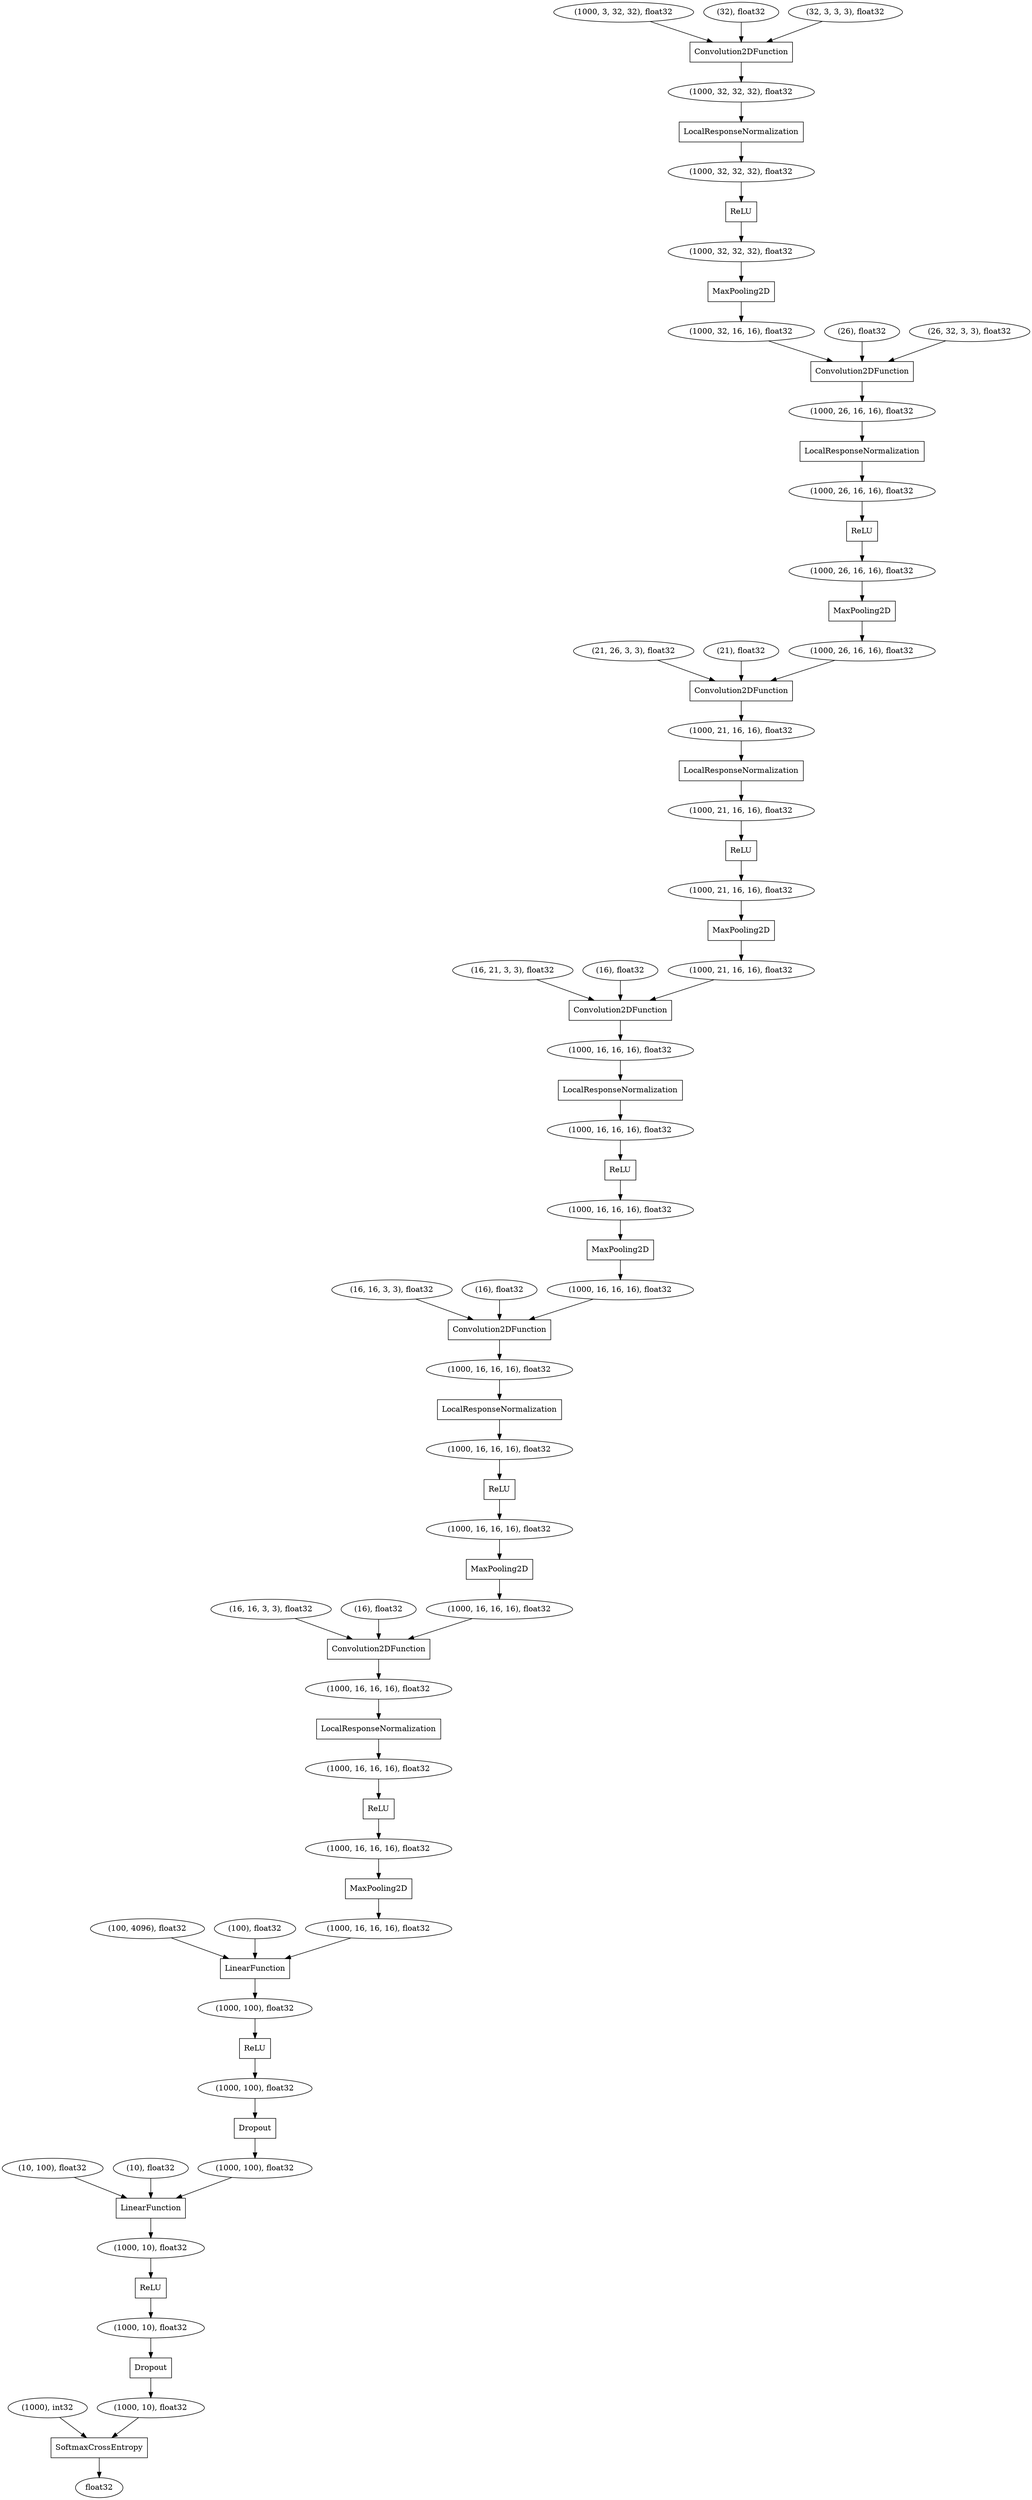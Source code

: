 digraph graphname{140419865581968 [shape="box",label="ReLU"];140419865020432 [shape="box",label="ReLU"];140419866390672 [shape="oval",label="(1000, 21, 16, 16), float32"];140419865581648 [shape="box",label="LinearFunction"];140419865021456 [shape="oval",label="(1000, 16, 16, 16), float32"];140419866503312 [shape="box",label="ReLU"];140419864424592 [shape="oval",label="(21, 26, 3, 3), float32"];140419865581776 [shape="oval",label="(10, 100), float32"];140419865582288 [shape="oval",label="(16, 16, 3, 3), float32"];140419865020688 [shape="box",label="MaxPooling2D"];140419865581072 [shape="oval",label="(1000, 32, 16, 16), float32"];140419866503504 [shape="oval",label="(1000, 100), float32"];140419865021840 [shape="box",label="Convolution2DFunction"];140419866503568 [shape="oval",label="(1000, 10), float32"];140419865582800 [shape="oval",label="(1000, 26, 16, 16), float32"];140419866489616 [shape="oval",label="(1000, 21, 16, 16), float32"];140419866503632 [shape="oval",label="(1000, 100), float32"];140419864424528 [shape="oval",label="(21), float32"];140419865581712 [shape="box",label="LocalResponseNormalization"];140419865582096 [shape="oval",label="(100, 4096), float32"];140419865582736 [shape="box",label="ReLU"];140419864424912 [shape="oval",label="(26), float32"];140419866391120 [shape="oval",label="(1000, 26, 16, 16), float32"];140419865582352 [shape="oval",label="(16, 16, 3, 3), float32"];140419865581392 [shape="oval",label="(1000, 3, 32, 32), float32"];140419864810128 [shape="oval",label="(1000, 100), float32"];140419865582928 [shape="box",label="MaxPooling2D"];140419866390928 [shape="box",label="LocalResponseNormalization"];140419865021136 [shape="oval",label="(1000, 16, 16, 16), float32"];140419865020240 [shape="oval",label="(1000, 16, 16, 16), float32"];140419865582032 [shape="oval",label="(100), float32"];140419865020880 [shape="box",label="LocalResponseNormalization"];140419864812304 [shape="box",label="ReLU"];140419865582416 [shape="oval",label="(16), float32"];140419865019792 [shape="box",label="MaxPooling2D"];140419865021584 [shape="box",label="MaxPooling2D"];140419865020816 [shape="oval",label="(1000, 16, 16, 16), float32"];140419866504080 [shape="box",label="Dropout"];140419865582224 [shape="oval",label="(16, 21, 3, 3), float32"];140419866504144 [shape="oval",label="float32"];140419866502992 [shape="box",label="Dropout"];140419865020752 [shape="oval",label="(1000, 16, 16, 16), float32"];140419866504208 [shape="box",label="LinearFunction"];140419865583504 [shape="box",label="Convolution2DFunction"];140419864424656 [shape="oval",label="(32), float32"];140419865582672 [shape="oval",label="(1000, 32, 32, 32), float32"];140419865020944 [shape="box",label="Convolution2DFunction"];140419865581136 [shape="oval",label="(1000, 32, 32, 32), float32"];140419866504336 [shape="oval",label="(1000, 10), float32"];140419865583440 [shape="oval",label="(1000, 32, 32, 32), float32"];140419865019152 [shape="oval",label="(1000, 21, 16, 16), float32"];140419865021648 [shape="oval",label="(1000, 16, 16, 16), float32"];140419866391376 [shape="box",label="Convolution2DFunction"];140419865021776 [shape="box",label="LocalResponseNormalization"];140419865021328 [shape="box",label="ReLU"];140419865020560 [shape="oval",label="(1000, 16, 16, 16), float32"];140419864812944 [shape="oval",label="(1000, 16, 16, 16), float32"];140419865019856 [shape="oval",label="(1000, 21, 16, 16), float32"];140419866391440 [shape="oval",label="(1000, 26, 16, 16), float32"];140419865019984 [shape="box",label="LocalResponseNormalization"];140419865859600 [shape="box",label="ReLU"];140419864425808 [shape="oval",label="(26, 32, 3, 3), float32"];140419865583248 [shape="oval",label="(1000, 26, 16, 16), float32"];140419866489296 [shape="box",label="ReLU"];140419865022032 [shape="oval",label="(1000, 16, 16, 16), float32"];140419866390800 [shape="box",label="MaxPooling2D"];140419865581520 [shape="box",label="Convolution2DFunction"];140419866504848 [shape="box",label="SoftmaxCrossEntropy"];140419864424848 [shape="oval",label="(32, 3, 3, 3), float32"];140419865581264 [shape="oval",label="(10), float32"];140419865582544 [shape="oval",label="(16), float32"];140419865022224 [shape="oval",label="(1000, 16, 16, 16), float32"];140419865022288 [shape="oval",label="(1000, 16, 16, 16), float32"];140419865019920 [shape="oval",label="(1000, 16, 16, 16), float32"];140419865020048 [shape="box",label="Convolution2DFunction"];140419865581456 [shape="oval",label="(1000), int32"];140419865583056 [shape="box",label="LocalResponseNormalization"];140419865022416 [shape="box",label="MaxPooling2D"];140419865580944 [shape="oval",label="(16), float32"];140419866501456 [shape="oval",label="(1000, 10), float32"];140419865581264 -> 140419866504208;140419865021136 -> 140419865020880;140419865021648 -> 140419865021840;140419865019152 -> 140419865019792;140419865859600 -> 140419865022288;140419864424656 -> 140419865581520;140419865020944 -> 140419865021136;140419865019984 -> 140419865019920;140419865022224 -> 140419865859600;140419865020816 -> 140419865021328;140419865582544 -> 140419865021840;140419865582672 -> 140419865581712;140419865581072 -> 140419865583504;140419865581136 -> 140419865582736;140419866391120 -> 140419866391376;140419865021328 -> 140419865021456;140419865021776 -> 140419865022224;140419864424528 -> 140419866391376;140419866503568 -> 140419866504848;140419865020048 -> 140419865020240;140419866391440 -> 140419866390800;140419865581520 -> 140419865582672;140419865581776 -> 140419866504208;140419864424848 -> 140419865581520;140419866489616 -> 140419866489296;140419865583440 -> 140419865582928;140419866391376 -> 140419866390672;140419866503312 -> 140419866501456;140419864424912 -> 140419865583504;140419866504336 -> 140419866503312;140419865019920 -> 140419865020432;140419866489296 -> 140419865019152;140419864810128 -> 140419864812304;140419865019792 -> 140419865019856;140419865020752 -> 140419865020944;140419866503632 -> 140419866504080;140419866390800 -> 140419866391120;140419865581456 -> 140419866504848;140419865582928 -> 140419865581072;140419865582352 -> 140419865021840;140419866390672 -> 140419866390928;140419866502992 -> 140419866503568;140419865581392 -> 140419865581520;140419865582416 -> 140419865020944;140419866390928 -> 140419866489616;140419865020432 -> 140419865020560;140419865021584 -> 140419865021648;140419864812944 -> 140419865581648;140419865580944 -> 140419865020048;140419865582288 -> 140419865020944;140419865581712 -> 140419865581136;140419866504848 -> 140419866504144;140419865021840 -> 140419865022032;140419865020560 -> 140419865020688;140419866504208 -> 140419866504336;140419866504080 -> 140419866503504;140419865020880 -> 140419865020816;140419865581968 -> 140419866391440;140419865582224 -> 140419865020048;140419865582800 -> 140419865581968;140419865581648 -> 140419864810128;140419864425808 -> 140419865583504;140419866501456 -> 140419866502992;140419865582096 -> 140419865581648;140419866503504 -> 140419866504208;140419865022288 -> 140419865022416;140419865583504 -> 140419865583248;140419865583056 -> 140419865582800;140419865020688 -> 140419865020752;140419864424592 -> 140419866391376;140419865020240 -> 140419865019984;140419865022032 -> 140419865021776;140419864812304 -> 140419866503632;140419865022416 -> 140419864812944;140419865582736 -> 140419865583440;140419865019856 -> 140419865020048;140419865582032 -> 140419865581648;140419865583248 -> 140419865583056;140419865021456 -> 140419865021584;}